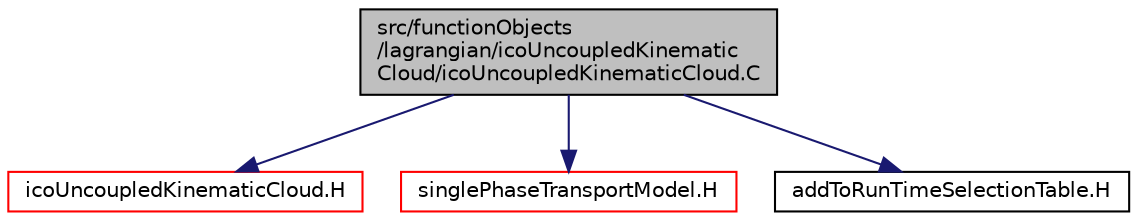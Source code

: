 digraph "src/functionObjects/lagrangian/icoUncoupledKinematicCloud/icoUncoupledKinematicCloud.C"
{
  bgcolor="transparent";
  edge [fontname="Helvetica",fontsize="10",labelfontname="Helvetica",labelfontsize="10"];
  node [fontname="Helvetica",fontsize="10",shape=record];
  Node1 [label="src/functionObjects\l/lagrangian/icoUncoupledKinematic\lCloud/icoUncoupledKinematicCloud.C",height=0.2,width=0.4,color="black", fillcolor="grey75", style="filled", fontcolor="black"];
  Node1 -> Node2 [color="midnightblue",fontsize="10",style="solid",fontname="Helvetica"];
  Node2 [label="icoUncoupledKinematicCloud.H",height=0.2,width=0.4,color="red",URL="$a06439.html"];
  Node1 -> Node3 [color="midnightblue",fontsize="10",style="solid",fontname="Helvetica"];
  Node3 [label="singlePhaseTransportModel.H",height=0.2,width=0.4,color="red",URL="$a10564.html"];
  Node1 -> Node4 [color="midnightblue",fontsize="10",style="solid",fontname="Helvetica"];
  Node4 [label="addToRunTimeSelectionTable.H",height=0.2,width=0.4,color="black",URL="$a08150.html",tooltip="Macros for easy insertion into run-time selection tables. "];
}
